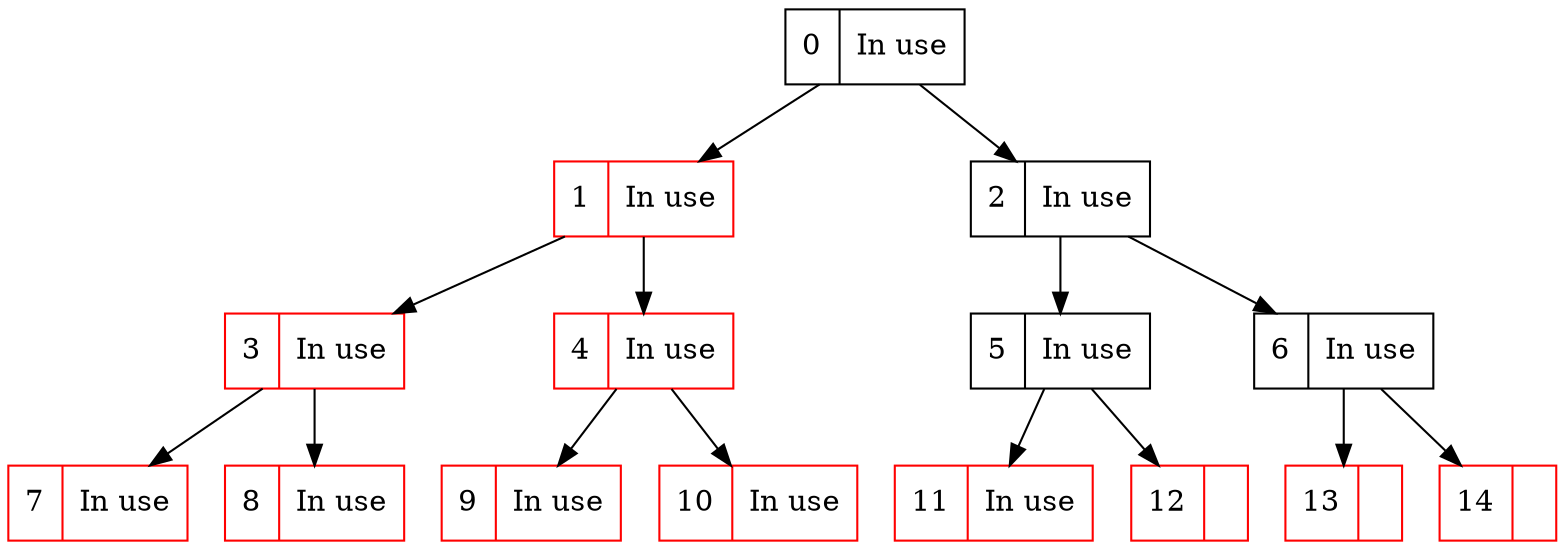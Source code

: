 

digraph {
    node [shape = record]
    n0 [label = "0|In use"]
    n1 [label = "1|In use", color = red]
    n2 [label = "2|In use"]
    n3 [label = "3|In use", color = red]
    n4 [label = "4|In use", color = red]
    n5 [label = "5|In use"]
    n6 [label = "6|In use"]
    n7 [label = "7|In use", color = red]
    n8 [label = "8|In use", color = red]
    n9 [label = "9|In use", color = red]
    n10 [label = "10|In use", color = red]
    n11 [label = "11|In use", color = red]
    n12 [label = "12|", color = red]
    n13 [label = "13|", color = red]
    n14 [label = "14|", color = red]


// graph 
    
    n0 -> {n1, n2}
    n1 -> {n3, n4}
    n2 -> {n5, n6}
    n3 -> {n7, n8}
    n4 -> {n9, n10}
    n5 -> {n11, n12}
    n6 -> {n13, n14}
}
